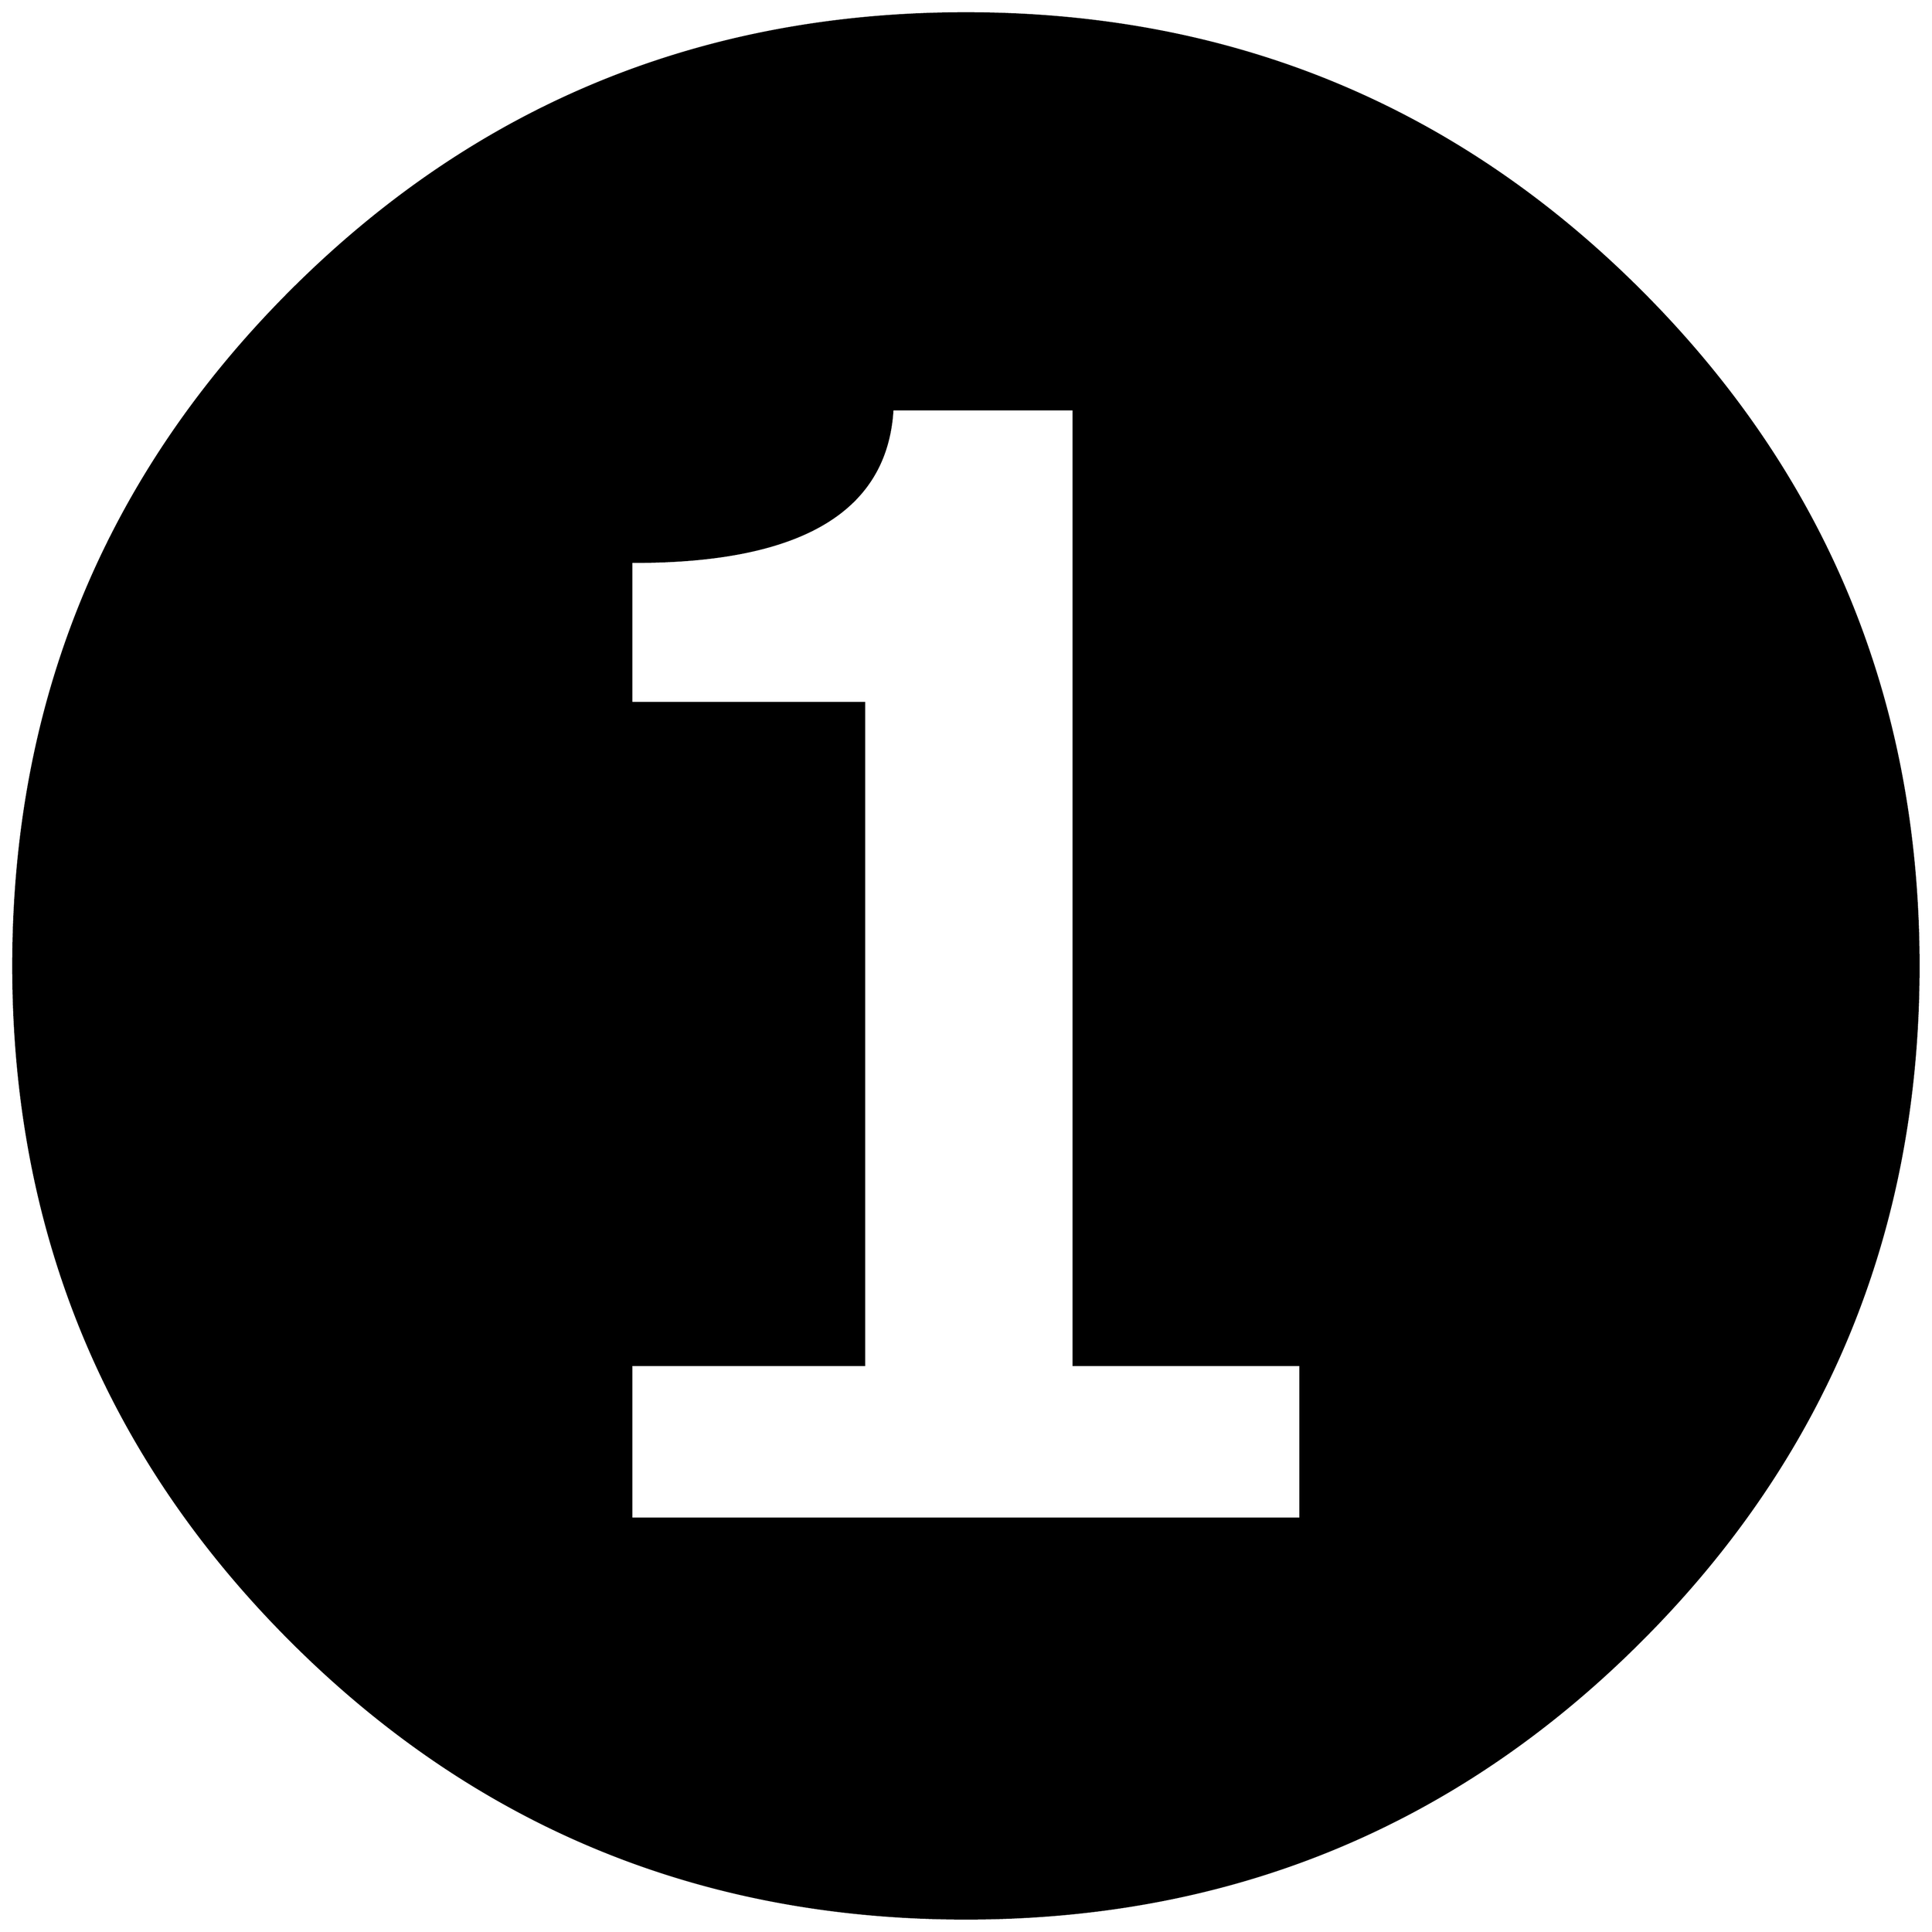 


\begin{tikzpicture}[y=0.80pt, x=0.80pt, yscale=-1.0, xscale=1.0, inner sep=0pt, outer sep=0pt]
\begin{scope}[shift={(100.0,1706.0)},nonzero rule]
  \path[draw=.,fill=.,line width=1.600pt] (1998.0,-582.0) ..
    controls (1998.0,-311.333) and (1903.333,-81.333) ..
    (1714.0,108.0) .. controls (1524.667,297.333) and (1294.667,392.0)
    .. (1024.0,392.0) .. controls (753.333,392.0) and
    (523.333,297.333) .. (334.0,108.0) .. controls (144.667,-81.333) and
    (50.0,-311.333) .. (50.0,-582.0) .. controls (50.0,-852.667) and
    (144.667,-1082.667) .. (334.0,-1272.0) .. controls
    (523.333,-1461.333) and (753.333,-1556.0) .. (1024.0,-1556.0) ..
    controls (1294.667,-1556.0) and (1524.667,-1461.333) ..
    (1714.0,-1272.0) .. controls (1903.333,-1082.667) and
    (1998.0,-852.667) .. (1998.0,-582.0) -- cycle(1366.0,-17.0) --
    (1366.0,-174.0) -- (1134.0,-174.0) -- (1134.0,-1151.0) --
    (949.0,-1151.0) .. controls (943.0,-1046.333) and
    (854.0,-994.333) .. (682.0,-995.0) -- (682.0,-851.0) --
    (920.0,-851.0) -- (920.0,-174.0) -- (682.0,-174.0) --
    (682.0,-17.0) -- (1366.0,-17.0) -- cycle;
\end{scope}

\end{tikzpicture}


